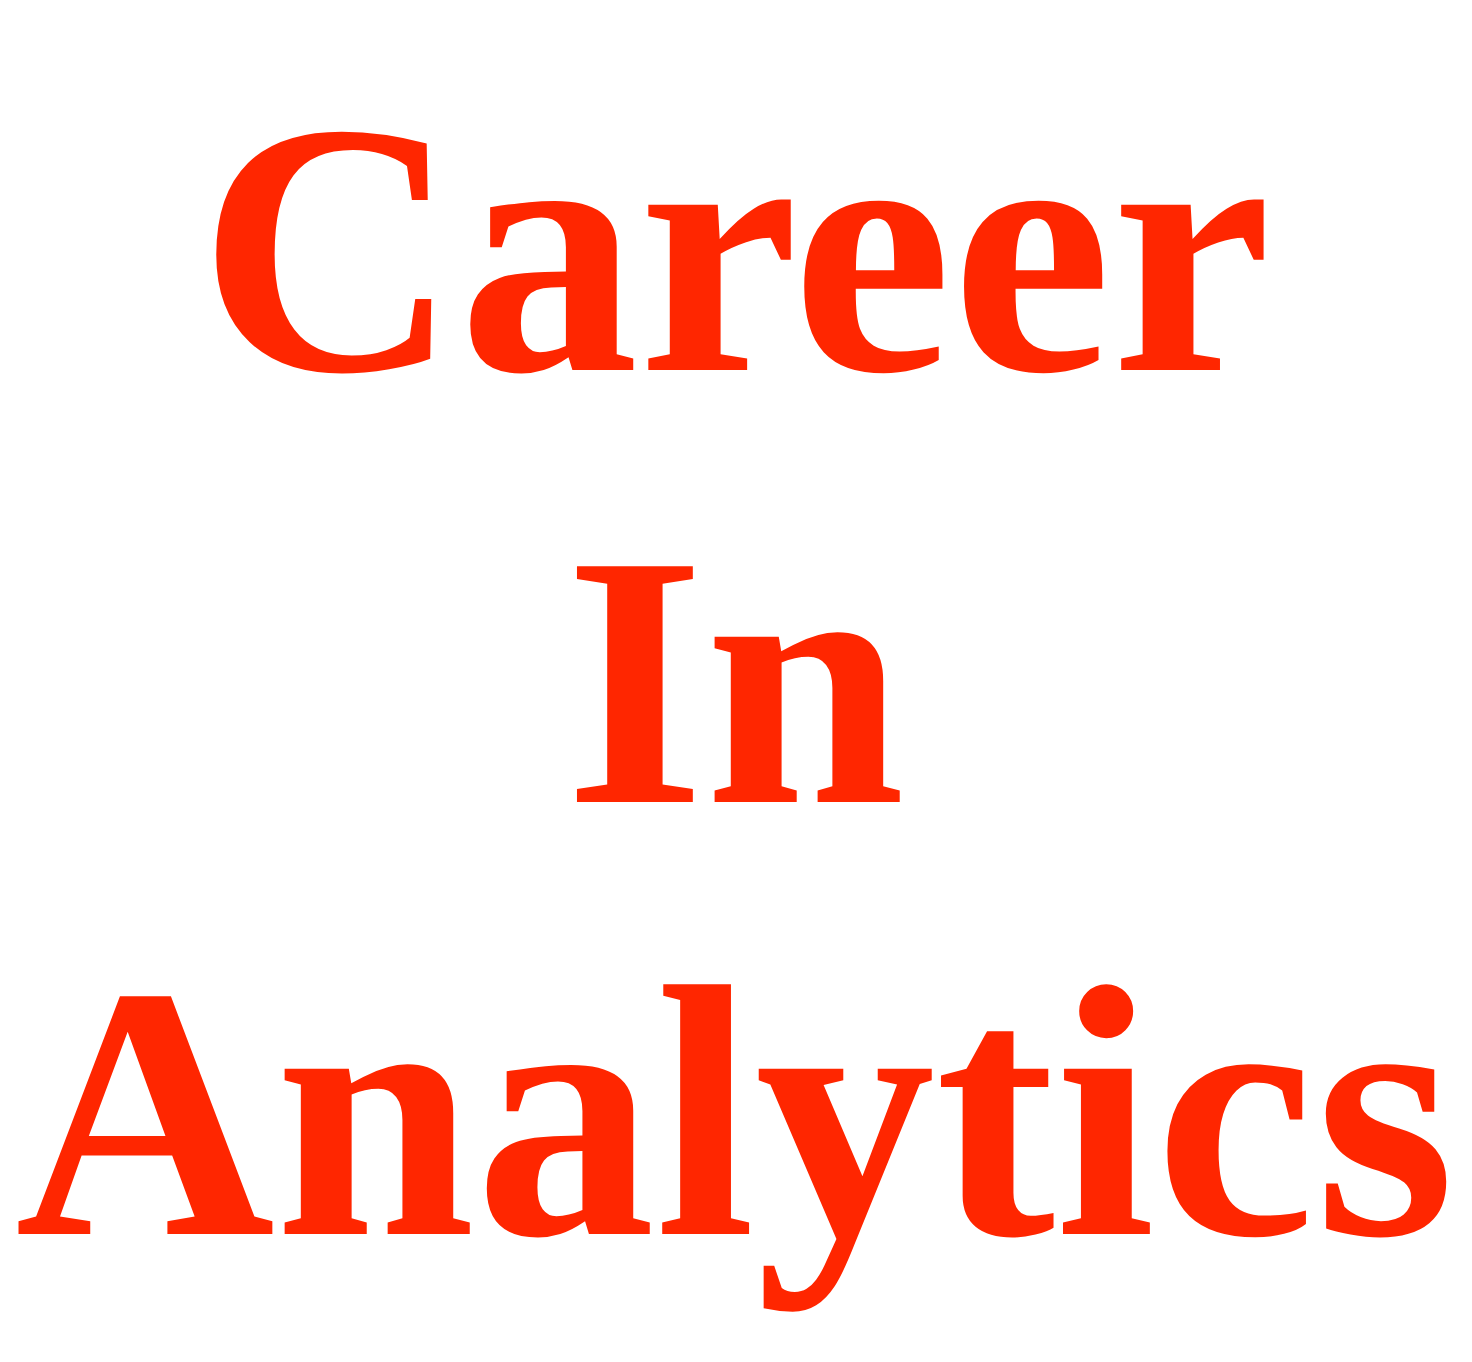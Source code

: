 <mxfile version="22.0.8" type="github" pages="3">
  <diagram id="qslJMNIfacaE0CbfuCVt" name="Introduction">
    <mxGraphModel dx="2154" dy="1907" grid="1" gridSize="10" guides="1" tooltips="1" connect="1" arrows="1" fold="1" page="1" pageScale="1" pageWidth="1200" pageHeight="1600" math="0" shadow="0">
      <root>
        <mxCell id="0" />
        <mxCell id="1" parent="0" />
        <mxCell id="-YBB0Aztbcf_vecwj3Zd-1" value="&lt;h1&gt;&lt;font style=&quot;font-size: 180px;&quot;&gt;Career In Analytics&lt;/font&gt;&lt;/h1&gt;" style="text;html=1;strokeColor=none;fillColor=none;align=center;verticalAlign=middle;whiteSpace=wrap;rounded=0;fontFamily=Comic Sans MS;fontColor=#ff2600;" vertex="1" parent="1">
          <mxGeometry x="1433" y="770" width="735" height="30" as="geometry" />
        </mxCell>
      </root>
    </mxGraphModel>
  </diagram>
  <diagram name="Layered Presentation" id="mAW6w7WBJ3kH8a0hMK1T">
    <mxGraphModel dx="2991" dy="1640" grid="1" gridSize="10" guides="1" tooltips="1" connect="1" arrows="1" fold="1" page="1" pageScale="1" pageWidth="1200" pageHeight="1600" math="0" shadow="0">
      <root>
        <mxCell id="0" />
        <mxCell id="1" style="" parent="0" />
        <mxCell id="Agz3Zk72t1Lj7L8cWlng-1" style="edgeStyle=orthogonalEdgeStyle;rounded=0;orthogonalLoop=1;jettySize=auto;html=1;entryX=0;entryY=0.5;entryDx=0;entryDy=0;" edge="1" parent="1" source="Agz3Zk72t1Lj7L8cWlng-2" target="Agz3Zk72t1Lj7L8cWlng-4">
          <mxGeometry relative="1" as="geometry" />
        </mxCell>
        <mxCell id="Agz3Zk72t1Lj7L8cWlng-2" value="&lt;font style=&quot;font-size: 55px;&quot;&gt;Front End (Browser)&lt;/font&gt;" style="sketch=0;aspect=fixed;pointerEvents=1;shadow=0;dashed=0;html=1;strokeColor=none;labelPosition=center;verticalLabelPosition=bottom;verticalAlign=top;align=center;fillColor=#00188D;shape=mxgraph.azure.computer" vertex="1" parent="1">
          <mxGeometry x="200" y="360" width="233.33" height="210" as="geometry" />
        </mxCell>
        <mxCell id="Agz3Zk72t1Lj7L8cWlng-3" value="" style="edgeStyle=orthogonalEdgeStyle;rounded=0;orthogonalLoop=1;jettySize=auto;html=1;" edge="1" parent="1" source="Agz3Zk72t1Lj7L8cWlng-4" target="Agz3Zk72t1Lj7L8cWlng-5">
          <mxGeometry relative="1" as="geometry">
            <mxPoint x="1264.55" y="465" as="targetPoint" />
          </mxGeometry>
        </mxCell>
        <mxCell id="Agz3Zk72t1Lj7L8cWlng-4" value="&lt;font color=&quot;#000000&quot; style=&quot;font-size: 55px;&quot;&gt;Service&lt;/font&gt;" style="image;aspect=fixed;perimeter=ellipsePerimeter;html=1;align=center;shadow=0;dashed=0;fontColor=#4277BB;labelBackgroundColor=default;fontSize=12;spacingTop=3;image=img/lib/ibm/applications/microservice.svg;" vertex="1" parent="1">
          <mxGeometry x="890" y="357.5" width="294.55" height="215" as="geometry" />
        </mxCell>
        <mxCell id="Agz3Zk72t1Lj7L8cWlng-5" value="&lt;font style=&quot;font-size: 55px;&quot;&gt;Database&lt;/font&gt;" style="shape=cylinder3;whiteSpace=wrap;html=1;boundedLbl=1;backgroundOutline=1;size=15;" vertex="1" parent="1">
          <mxGeometry x="1670" y="350" width="330" height="230" as="geometry" />
        </mxCell>
        <mxCell id="Agz3Zk72t1Lj7L8cWlng-6" value="" style="shape=flexArrow;endArrow=classic;startArrow=classic;html=1;rounded=0;" edge="1" parent="1">
          <mxGeometry width="100" height="100" relative="1" as="geometry">
            <mxPoint x="800" y="680" as="sourcePoint" />
            <mxPoint x="2040" y="680" as="targetPoint" />
          </mxGeometry>
        </mxCell>
        <mxCell id="Agz3Zk72t1Lj7L8cWlng-7" value="&lt;font style=&quot;font-size: 50px;&quot;&gt;Backend&lt;br&gt;Engineer&lt;br&gt;&lt;/font&gt;" style="shape=umlActor;verticalLabelPosition=bottom;verticalAlign=top;html=1;outlineConnect=0;" vertex="1" parent="1">
          <mxGeometry x="1320" y="720" width="110" height="180" as="geometry" />
        </mxCell>
        <mxCell id="Agz3Zk72t1Lj7L8cWlng-8" value="&lt;font style=&quot;font-size: 50px;&quot;&gt;Full Stack&amp;nbsp;&lt;br&gt;Engineer&lt;br&gt;&lt;/font&gt;" style="shape=umlActor;verticalLabelPosition=bottom;verticalAlign=top;html=1;outlineConnect=0;" vertex="1" parent="1">
          <mxGeometry x="1170" y="1360" width="110" height="180" as="geometry" />
        </mxCell>
        <mxCell id="7MJCA81f2fNZ2ckC73Pu-1" value="&lt;font style=&quot;font-size: 50px;&quot;&gt;Front End&lt;br&gt;Engineer&lt;br&gt;&lt;/font&gt;" style="shape=umlActor;verticalLabelPosition=bottom;verticalAlign=top;html=1;outlineConnect=0;" vertex="1" parent="1">
          <mxGeometry x="250.0" y="680" width="110" height="180" as="geometry" />
        </mxCell>
        <mxCell id="XiqiZE8v9lYaSFYk6i-L-1" value="" style="shape=flexArrow;endArrow=classic;startArrow=classic;html=1;rounded=0;" edge="1" parent="1">
          <mxGeometry width="100" height="100" relative="1" as="geometry">
            <mxPoint x="40" y="1080" as="sourcePoint" />
            <mxPoint x="2040" y="1080" as="targetPoint" />
          </mxGeometry>
        </mxCell>
        <object label="BI Engineer" id="bAGpvve4wfr9U729NdEu-1">
          <mxCell style="" parent="0" />
        </object>
        <mxCell id="bAGpvve4wfr9U729NdEu-2" value="" style="endArrow=none;dashed=1;html=1;dashPattern=1 3;strokeWidth=2;rounded=0;" edge="1" parent="bAGpvve4wfr9U729NdEu-1">
          <mxGeometry width="50" height="50" relative="1" as="geometry">
            <mxPoint x="2280" y="1670" as="sourcePoint" />
            <mxPoint x="2280" y="90" as="targetPoint" />
          </mxGeometry>
        </mxCell>
        <mxCell id="LlgiBnzE4NKsYkKtwlz3-1" value="&lt;font style=&quot;font-size: 55px;&quot;&gt;Reports&lt;/font&gt;" style="sketch=0;pointerEvents=1;shadow=0;dashed=0;html=1;strokeColor=none;labelPosition=center;verticalLabelPosition=bottom;verticalAlign=top;align=center;fillColor=#505050;shape=mxgraph.mscae.intune.reports" vertex="1" parent="bAGpvve4wfr9U729NdEu-1">
          <mxGeometry x="2500" y="160" width="46" height="50" as="geometry" />
        </mxCell>
        <mxCell id="LlgiBnzE4NKsYkKtwlz3-2" value="&lt;font style=&quot;font-size: 55px;&quot;&gt;Dashboards&lt;/font&gt;" style="image;aspect=fixed;html=1;points=[];align=center;fontSize=12;image=img/lib/azure2/other/Azure_Monitor_Dashboard.svg;" vertex="1" parent="bAGpvve4wfr9U729NdEu-1">
          <mxGeometry x="2890" y="160" width="68" height="63.2" as="geometry" />
        </mxCell>
        <mxCell id="LlgiBnzE4NKsYkKtwlz3-3" value="" style="shape=flexArrow;endArrow=classic;startArrow=classic;html=1;rounded=0;" edge="1" parent="bAGpvve4wfr9U729NdEu-1">
          <mxGeometry width="100" height="100" relative="1" as="geometry">
            <mxPoint x="2400" y="357.5" as="sourcePoint" />
            <mxPoint x="3080" y="360" as="targetPoint" />
          </mxGeometry>
        </mxCell>
        <mxCell id="dhsJn5ggPEfTLDfD_hf6-2" style="edgeStyle=orthogonalEdgeStyle;rounded=0;orthogonalLoop=1;jettySize=auto;html=1;" edge="1" parent="bAGpvve4wfr9U729NdEu-1" source="dhsJn5ggPEfTLDfD_hf6-1" target="Agz3Zk72t1Lj7L8cWlng-5">
          <mxGeometry relative="1" as="geometry" />
        </mxCell>
        <mxCell id="dhsJn5ggPEfTLDfD_hf6-1" value="&lt;font style=&quot;font-size: 50px;&quot;&gt;Pradyuman&lt;br&gt;as&lt;br&gt;Business&amp;nbsp;&lt;br&gt;Analyst&lt;br&gt;&lt;/font&gt;" style="shape=umlActor;verticalLabelPosition=bottom;verticalAlign=top;html=1;outlineConnect=0;" vertex="1" parent="bAGpvve4wfr9U729NdEu-1">
          <mxGeometry x="2693.31" y="410" width="110" height="180" as="geometry" />
        </mxCell>
        <mxCell id="o2EWAtXWHKCLTgCuRrmr-13" value="&lt;font style=&quot;font-size: 55px;&quot;&gt;What &amp;amp; Why&lt;br&gt;Questions&lt;/font&gt;" style="shape=note;whiteSpace=wrap;html=1;backgroundOutline=1;fontColor=#000000;darkOpacity=0.05;fillColor=#FFF9B2;strokeColor=none;fillStyle=solid;direction=west;gradientDirection=north;gradientColor=#FFF2A1;shadow=1;size=20;pointerEvents=1;" vertex="1" parent="bAGpvve4wfr9U729NdEu-1">
          <mxGeometry x="2546" y="860" width="400" height="160" as="geometry" />
        </mxCell>
        <object label="Data Engineer" id="dhsJn5ggPEfTLDfD_hf6-3">
          <mxCell style="" parent="0" />
        </object>
        <mxCell id="o2EWAtXWHKCLTgCuRrmr-1" value="&lt;font style=&quot;font-size: 55px;&quot;&gt;Analytics Database&lt;/font&gt;" style="image;aspect=fixed;html=1;points=[];align=center;fontSize=12;image=img/lib/azure2/databases/SQL_Data_Warehouses.svg;" vertex="1" parent="dhsJn5ggPEfTLDfD_hf6-3">
          <mxGeometry x="3760" y="1110" width="216.62" height="220" as="geometry" />
        </mxCell>
        <mxCell id="o2EWAtXWHKCLTgCuRrmr-2" value="&lt;font style=&quot;font-size: 45px;&quot;&gt;Descriptive (What) / Diagnostic (Why) Analytics&lt;/font&gt;" style="edgeStyle=orthogonalEdgeStyle;rounded=0;orthogonalLoop=1;jettySize=auto;html=1;" edge="1" parent="dhsJn5ggPEfTLDfD_hf6-3" target="o2EWAtXWHKCLTgCuRrmr-1">
          <mxGeometry x="-0.323" y="-10" relative="1" as="geometry">
            <mxPoint as="offset" />
            <mxPoint x="2803.31" y="500" as="sourcePoint" />
          </mxGeometry>
        </mxCell>
        <mxCell id="o2EWAtXWHKCLTgCuRrmr-3" value="&lt;font style=&quot;font-size: 50px;&quot;&gt;Yash&lt;br&gt;as&lt;br&gt;Data&lt;br&gt;Engineer&lt;br&gt;&lt;/font&gt;" style="shape=umlActor;verticalLabelPosition=bottom;verticalAlign=top;html=1;outlineConnect=0;" vertex="1" parent="dhsJn5ggPEfTLDfD_hf6-3">
          <mxGeometry x="3976.62" y="550" width="110" height="180" as="geometry" />
        </mxCell>
        <mxCell id="o2EWAtXWHKCLTgCuRrmr-4" value="&lt;font style=&quot;font-size: 55px;&quot;&gt;Avoid This&lt;/font&gt;" style="html=1;shadow=0;dashed=0;shape=mxgraph.bootstrap.rrect;rSize=5;strokeColor=none;strokeWidth=1;fillColor=#FFBC26;fontColor=#FFFFFF;whiteSpace=wrap;align=center;verticalAlign=middle;spacingLeft=0;fontStyle=0;fontSize=16;spacing=5;" vertex="1" parent="dhsJn5ggPEfTLDfD_hf6-3">
          <mxGeometry x="2360" y="440" width="210" height="130" as="geometry" />
        </mxCell>
      </root>
    </mxGraphModel>
  </diagram>
  <diagram id="ai941lXSbLcec5KLdyCX" name="Presentation">
    <mxGraphModel dx="3340" dy="1893" grid="1" gridSize="10" guides="1" tooltips="1" connect="1" arrows="1" fold="1" page="1" pageScale="1" pageWidth="1200" pageHeight="1600" math="0" shadow="0">
      <root>
        <mxCell id="0" />
        <mxCell id="1" parent="0" />
        <mxCell id="ooIyZ0DCu5VM2Ai4yang-3" value="&lt;font style=&quot;font-size: 55px;&quot;&gt;Analytics Optimised Copy of Data&lt;/font&gt;" style="edgeStyle=orthogonalEdgeStyle;rounded=0;orthogonalLoop=1;jettySize=auto;html=1;" parent="1" edge="1">
          <mxGeometry x="0.486" y="-10" relative="1" as="geometry">
            <Array as="points">
              <mxPoint x="1725" y="1220" />
            </Array>
            <mxPoint as="offset" />
            <mxPoint x="1725" y="580" as="sourcePoint" />
            <mxPoint x="3760" y="1220" as="targetPoint" />
          </mxGeometry>
        </mxCell>
        <mxCell id="NdvZMBrFWsFue6vyRMPd-2" style="edgeStyle=orthogonalEdgeStyle;rounded=0;orthogonalLoop=1;jettySize=auto;html=1;" parent="1" target="ZeJq2n1jakxrRpvsico--3" edge="1">
          <mxGeometry relative="1" as="geometry">
            <Array as="points">
              <mxPoint x="3868" y="1420" />
              <mxPoint x="2979" y="1420" />
            </Array>
            <mxPoint x="3868.3" y="1330" as="sourcePoint" />
          </mxGeometry>
        </mxCell>
        <mxCell id="NdvZMBrFWsFue6vyRMPd-3" style="edgeStyle=orthogonalEdgeStyle;rounded=0;orthogonalLoop=1;jettySize=auto;html=1;" parent="1" source="ZeJq2n1jakxrRpvsico--3" edge="1">
          <mxGeometry relative="1" as="geometry">
            <mxPoint x="316.7" y="570" as="targetPoint" />
          </mxGeometry>
        </mxCell>
        <mxCell id="ZeJq2n1jakxrRpvsico--3" value="&lt;font style=&quot;font-size: 55px;&quot;&gt;ML Model&lt;/font&gt;" style="sketch=0;outlineConnect=0;fontColor=#232F3E;gradientColor=none;fillColor=#01A88D;strokeColor=none;dashed=0;verticalLabelPosition=bottom;verticalAlign=top;align=center;html=1;fontSize=12;fontStyle=0;aspect=fixed;pointerEvents=1;shape=mxgraph.aws4.sagemaker_model;" parent="1" vertex="1">
          <mxGeometry x="2940" y="1920" width="78" height="78" as="geometry" />
        </mxCell>
        <mxCell id="9lhzAiYikRWYN3k4trgg-1" value="&lt;font style=&quot;font-size: 50px;&quot;&gt;Data Scientist&lt;br&gt;&lt;/font&gt;" style="shape=umlActor;verticalLabelPosition=bottom;verticalAlign=top;html=1;outlineConnect=0;" parent="1" vertex="1">
          <mxGeometry x="2750" y="1670" width="110" height="180" as="geometry" />
        </mxCell>
        <mxCell id="NdvZMBrFWsFue6vyRMPd-1" value="&lt;font style=&quot;font-size: 50px;&quot;&gt;Machine Learning&amp;nbsp;&lt;br&gt;Engineer&lt;br&gt;&lt;/font&gt;" style="shape=umlActor;verticalLabelPosition=bottom;verticalAlign=top;html=1;outlineConnect=0;" parent="1" vertex="1">
          <mxGeometry x="1950" y="1980" width="110" height="180" as="geometry" />
        </mxCell>
        <mxCell id="GIM4xmvGwNkgLW-XHKGP-1" value="&lt;font style=&quot;font-size: 55px;&quot;&gt;Old Path&lt;/font&gt;" style="edgeStyle=orthogonalEdgeStyle;rounded=0;orthogonalLoop=1;jettySize=auto;html=1;entryX=0.994;entryY=0.461;entryDx=0;entryDy=0;entryPerimeter=0;" parent="1" edge="1">
          <mxGeometry x="-0.064" y="34" relative="1" as="geometry">
            <Array as="points">
              <mxPoint x="2380" y="500" />
              <mxPoint x="2380" y="456" />
            </Array>
            <mxPoint as="offset" />
            <mxPoint x="2693.31" y="500" as="sourcePoint" />
            <mxPoint x="1888.02" y="456.03" as="targetPoint" />
          </mxGeometry>
        </mxCell>
        <object label="BI Layer" id="tjROXf1YXXFJMPuCCbSk-1">
          <mxCell parent="0" visible="0" />
        </object>
        <mxCell id="tjROXf1YXXFJMPuCCbSk-2" value="BI Engineer" style="rounded=1;whiteSpace=wrap;html=1;" vertex="1" parent="tjROXf1YXXFJMPuCCbSk-1">
          <mxGeometry x="3350" y="190" width="120" height="60" as="geometry" />
        </mxCell>
        <object label="Data Engineer" id="tjROXf1YXXFJMPuCCbSk-3">
          <mxCell parent="0" visible="0" />
        </object>
        <mxCell id="tjROXf1YXXFJMPuCCbSk-4" value="Data Engineer" style="rounded=1;whiteSpace=wrap;html=1;" vertex="1" parent="tjROXf1YXXFJMPuCCbSk-3">
          <mxGeometry x="3350" y="300" width="120" height="60" as="geometry" />
        </mxCell>
      </root>
    </mxGraphModel>
  </diagram>
</mxfile>
